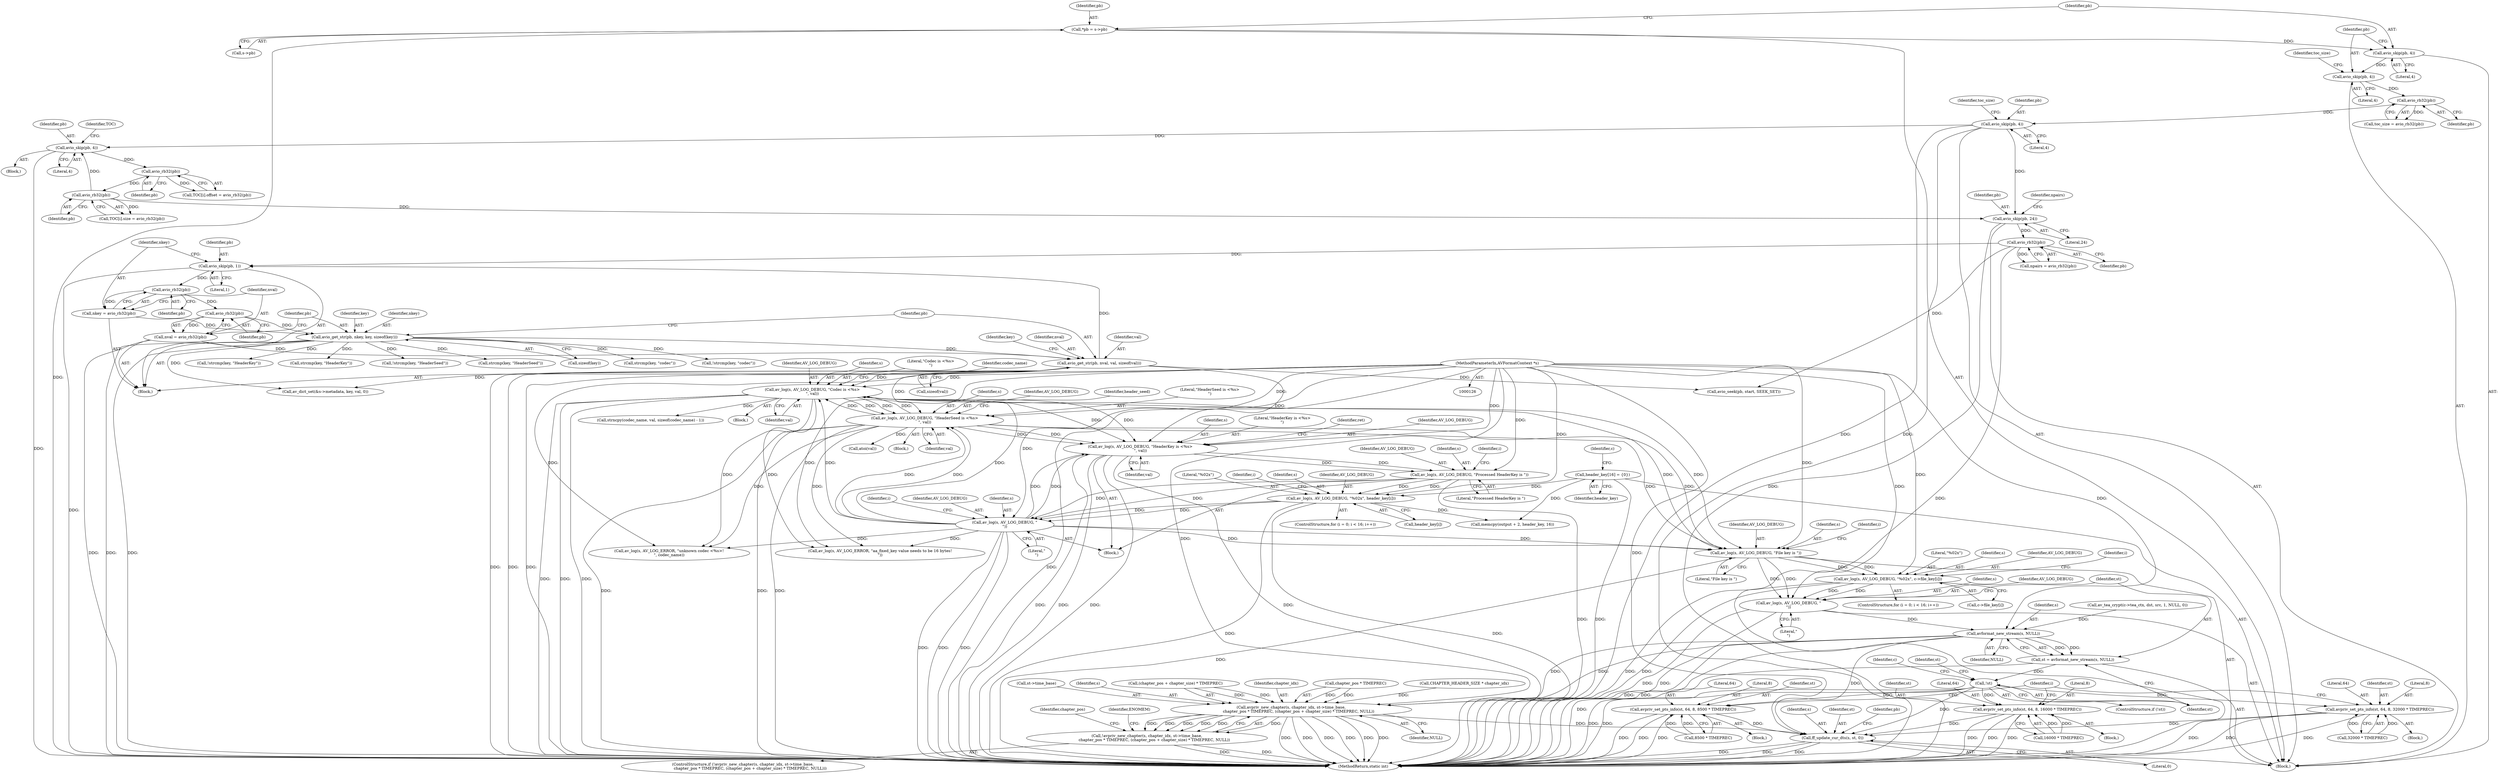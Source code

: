 digraph "0_FFmpeg_ed188f6dcdf0935c939ed813cf8745d50742014b@array" {
"1000549" [label="(Call,av_log(s, AV_LOG_DEBUG, \"%02x\", c->file_key[i]))"];
"1000536" [label="(Call,av_log(s, AV_LOG_DEBUG, \"File key is \"))"];
"1000294" [label="(Call,av_log(s, AV_LOG_DEBUG, \"Codec is <%s>\n\", val))"];
"1000313" [label="(Call,av_log(s, AV_LOG_DEBUG, \"HeaderSeed is <%s>\n\", val))"];
"1000380" [label="(Call,av_log(s, AV_LOG_DEBUG, \"\n\"))"];
"1000360" [label="(Call,av_log(s, AV_LOG_DEBUG, \"Processed HeaderKey is \"))"];
"1000329" [label="(Call,av_log(s, AV_LOG_DEBUG, \"HeaderKey is <%s>\n\", val))"];
"1000127" [label="(MethodParameterIn,AVFormatContext *s)"];
"1000282" [label="(Call,avio_get_str(pb, nval, val, sizeof(val)))"];
"1000276" [label="(Call,avio_get_str(pb, nkey, key, sizeof(key)))"];
"1000274" [label="(Call,avio_rb32(pb))"];
"1000270" [label="(Call,avio_rb32(pb))"];
"1000265" [label="(Call,avio_skip(pb, 1))"];
"1000237" [label="(Call,avio_rb32(pb))"];
"1000232" [label="(Call,avio_skip(pb, 24))"];
"1000194" [label="(Call,avio_skip(pb, 4))"];
"1000192" [label="(Call,avio_rb32(pb))"];
"1000187" [label="(Call,avio_skip(pb, 4))"];
"1000184" [label="(Call,avio_skip(pb, 4))"];
"1000177" [label="(Call,*pb = s->pb)"];
"1000230" [label="(Call,avio_rb32(pb))"];
"1000222" [label="(Call,avio_rb32(pb))"];
"1000213" [label="(Call,avio_skip(pb, 4))"];
"1000268" [label="(Call,nkey = avio_rb32(pb))"];
"1000272" [label="(Call,nval = avio_rb32(pb))"];
"1000373" [label="(Call,av_log(s, AV_LOG_DEBUG, \"%02x\", header_key[i]))"];
"1000168" [label="(Call,header_key[16] = {0})"];
"1000558" [label="(Call,av_log(s, AV_LOG_DEBUG, \"\n\"))"];
"1000564" [label="(Call,avformat_new_stream(s, NULL))"];
"1000562" [label="(Call,st = avformat_new_stream(s, NULL))"];
"1000568" [label="(Call,!st)"];
"1000611" [label="(Call,avpriv_set_pts_info(st, 64, 8, 32000 * TIMEPREC))"];
"1000857" [label="(Call,ff_update_cur_dts(s, st, 0))"];
"1000665" [label="(Call,avpriv_set_pts_info(st, 64, 8, 8500 * TIMEPREC))"];
"1000719" [label="(Call,avpriv_set_pts_info(st, 64, 8, 16000 * TIMEPREC))"];
"1000826" [label="(Call,avpriv_new_chapter(s, chapter_idx, st->time_base,\n            chapter_pos * TIMEPREC, (chapter_pos + chapter_size) * TIMEPREC, NULL))"];
"1000825" [label="(Call,!avpriv_new_chapter(s, chapter_idx, st->time_base,\n            chapter_pos * TIMEPREC, (chapter_pos + chapter_size) * TIMEPREC, NULL))"];
"1000277" [label="(Identifier,pb)"];
"1000212" [label="(Block,)"];
"1000825" [label="(Call,!avpriv_new_chapter(s, chapter_idx, st->time_base,\n            chapter_pos * TIMEPREC, (chapter_pos + chapter_size) * TIMEPREC, NULL))"];
"1000282" [label="(Call,avio_get_str(pb, nval, val, sizeof(val)))"];
"1000722" [label="(Literal,8)"];
"1000333" [label="(Identifier,val)"];
"1000858" [label="(Identifier,s)"];
"1000276" [label="(Call,avio_get_str(pb, nkey, key, sizeof(key)))"];
"1000835" [label="(Call,(chapter_pos + chapter_size) * TIMEPREC)"];
"1000559" [label="(Identifier,s)"];
"1000364" [label="(ControlStructure,for (i = 0; i < 16; i++))"];
"1000194" [label="(Call,avio_skip(pb, 4))"];
"1000325" [label="(Call,strcmp(key, \"HeaderKey\"))"];
"1000828" [label="(Identifier,chapter_idx)"];
"1000294" [label="(Call,av_log(s, AV_LOG_DEBUG, \"Codec is <%s>\n\", val))"];
"1000278" [label="(Identifier,nkey)"];
"1000419" [label="(Call,av_log(s, AV_LOG_ERROR, \"unknown codec <%s>!\n\", codec_name))"];
"1000723" [label="(Call,16000 * TIMEPREC)"];
"1000216" [label="(Call,TOC[i].offset = avio_rb32(pb))"];
"1000540" [label="(ControlStructure,for (i = 0; i < 16; i++))"];
"1000222" [label="(Call,avio_rb32(pb))"];
"1000236" [label="(Identifier,npairs)"];
"1000127" [label="(MethodParameterIn,AVFormatContext *s)"];
"1000832" [label="(Call,chapter_pos * TIMEPREC)"];
"1000190" [label="(Call,toc_size = avio_rb32(pb))"];
"1000362" [label="(Identifier,AV_LOG_DEBUG)"];
"1000308" [label="(Call,!strcmp(key, \"HeaderSeed\"))"];
"1000611" [label="(Call,avpriv_set_pts_info(st, 64, 8, 32000 * TIMEPREC))"];
"1000363" [label="(Literal,\"Processed HeaderKey is \")"];
"1000300" [label="(Identifier,codec_name)"];
"1000309" [label="(Call,strcmp(key, \"HeaderSeed\"))"];
"1000253" [label="(Identifier,i)"];
"1000193" [label="(Identifier,pb)"];
"1000188" [label="(Identifier,pb)"];
"1000457" [label="(Call,memcpy(output + 2, header_key, 16))"];
"1000382" [label="(Identifier,AV_LOG_DEBUG)"];
"1000234" [label="(Literal,24)"];
"1000381" [label="(Identifier,s)"];
"1000565" [label="(Identifier,s)"];
"1000678" [label="(Block,)"];
"1000195" [label="(Identifier,pb)"];
"1000613" [label="(Literal,64)"];
"1000489" [label="(Call,av_tea_crypt(c->tea_ctx, dst, src, 1, NULL, 0))"];
"1000285" [label="(Identifier,val)"];
"1000199" [label="(Identifier,toc_size)"];
"1000564" [label="(Call,avformat_new_stream(s, NULL))"];
"1000720" [label="(Identifier,st)"];
"1000177" [label="(Call,*pb = s->pb)"];
"1000373" [label="(Call,av_log(s, AV_LOG_DEBUG, \"%02x\", header_key[i]))"];
"1000562" [label="(Call,st = avformat_new_stream(s, NULL))"];
"1000238" [label="(Identifier,pb)"];
"1000568" [label="(Call,!st)"];
"1000563" [label="(Identifier,st)"];
"1000269" [label="(Identifier,nkey)"];
"1000232" [label="(Call,avio_skip(pb, 24))"];
"1000551" [label="(Identifier,AV_LOG_DEBUG)"];
"1000361" [label="(Identifier,s)"];
"1000184" [label="(Call,avio_skip(pb, 4))"];
"1000189" [label="(Literal,4)"];
"1000214" [label="(Identifier,pb)"];
"1000299" [label="(Call,strncpy(codec_name, val, sizeof(codec_name) - 1))"];
"1000275" [label="(Identifier,pb)"];
"1000233" [label="(Identifier,pb)"];
"1000172" [label="(Identifier,c)"];
"1000265" [label="(Call,avio_skip(pb, 1))"];
"1000266" [label="(Identifier,pb)"];
"1000271" [label="(Identifier,pb)"];
"1000191" [label="(Identifier,toc_size)"];
"1000328" [label="(Block,)"];
"1000280" [label="(Call,sizeof(key))"];
"1000231" [label="(Identifier,pb)"];
"1000196" [label="(Literal,4)"];
"1000375" [label="(Identifier,AV_LOG_DEBUG)"];
"1000314" [label="(Identifier,s)"];
"1000383" [label="(Literal,\"\n\")"];
"1000582" [label="(Identifier,st)"];
"1000624" [label="(Block,)"];
"1000558" [label="(Call,av_log(s, AV_LOG_DEBUG, \"\n\"))"];
"1000377" [label="(Call,header_key[i])"];
"1000548" [label="(Identifier,i)"];
"1000268" [label="(Call,nkey = avio_rb32(pb))"];
"1000376" [label="(Literal,\"%02x\")"];
"1000566" [label="(Identifier,NULL)"];
"1000380" [label="(Call,av_log(s, AV_LOG_DEBUG, \"\n\"))"];
"1000786" [label="(Identifier,chapter_pos)"];
"1000667" [label="(Literal,64)"];
"1000877" [label="(MethodReturn,static int)"];
"1000286" [label="(Call,sizeof(val))"];
"1000290" [label="(Call,strcmp(key, \"codec\"))"];
"1000816" [label="(Call,CHAPTER_HEADER_SIZE * chapter_idx)"];
"1000179" [label="(Call,s->pb)"];
"1000829" [label="(Call,st->time_base)"];
"1000291" [label="(Identifier,key)"];
"1000128" [label="(Block,)"];
"1000567" [label="(ControlStructure,if (!st))"];
"1000824" [label="(ControlStructure,if (!avpriv_new_chapter(s, chapter_idx, st->time_base,\n            chapter_pos * TIMEPREC, (chapter_pos + chapter_size) * TIMEPREC, NULL)))"];
"1000552" [label="(Literal,\"%02x\")"];
"1000330" [label="(Identifier,s)"];
"1000332" [label="(Literal,\"HeaderKey is <%s>\n\")"];
"1000561" [label="(Literal,\"\n\")"];
"1000223" [label="(Identifier,pb)"];
"1000320" [label="(Call,atoi(val))"];
"1000336" [label="(Identifier,ret)"];
"1000859" [label="(Identifier,st)"];
"1000843" [label="(Identifier,ENOMEM)"];
"1000840" [label="(Identifier,NULL)"];
"1000331" [label="(Identifier,AV_LOG_DEBUG)"];
"1000668" [label="(Literal,8)"];
"1000537" [label="(Identifier,s)"];
"1000289" [label="(Call,!strcmp(key, \"codec\"))"];
"1000215" [label="(Literal,4)"];
"1000219" [label="(Identifier,TOC)"];
"1000293" [label="(Block,)"];
"1000279" [label="(Identifier,key)"];
"1000360" [label="(Call,av_log(s, AV_LOG_DEBUG, \"Processed HeaderKey is \"))"];
"1000296" [label="(Identifier,AV_LOG_DEBUG)"];
"1000553" [label="(Call,c->file_key[i])"];
"1000536" [label="(Call,av_log(s, AV_LOG_DEBUG, \"File key is \"))"];
"1000549" [label="(Call,av_log(s, AV_LOG_DEBUG, \"%02x\", c->file_key[i]))"];
"1000615" [label="(Call,32000 * TIMEPREC)"];
"1000192" [label="(Call,avio_rb32(pb))"];
"1000401" [label="(Call,av_log(s, AV_LOG_ERROR, \"aa_fixed_key value needs to be 16 bytes!\n\"))"];
"1000669" [label="(Call,8500 * TIMEPREC)"];
"1000230" [label="(Call,avio_rb32(pb))"];
"1000295" [label="(Identifier,s)"];
"1000372" [label="(Identifier,i)"];
"1000862" [label="(Identifier,pb)"];
"1000312" [label="(Block,)"];
"1000329" [label="(Call,av_log(s, AV_LOG_DEBUG, \"HeaderKey is <%s>\n\", val))"];
"1000317" [label="(Identifier,val)"];
"1000185" [label="(Identifier,pb)"];
"1000298" [label="(Identifier,val)"];
"1000612" [label="(Identifier,st)"];
"1000274" [label="(Call,avio_rb32(pb))"];
"1000860" [label="(Literal,0)"];
"1000284" [label="(Identifier,nval)"];
"1000827" [label="(Identifier,s)"];
"1000267" [label="(Literal,1)"];
"1000591" [label="(Block,)"];
"1000178" [label="(Identifier,pb)"];
"1000761" [label="(Call,avio_seek(pb, start, SEEK_SET))"];
"1000283" [label="(Identifier,pb)"];
"1000273" [label="(Identifier,nval)"];
"1000169" [label="(Identifier,header_key)"];
"1000666" [label="(Identifier,st)"];
"1000560" [label="(Identifier,AV_LOG_DEBUG)"];
"1000270" [label="(Call,avio_rb32(pb))"];
"1000224" [label="(Call,TOC[i].size = avio_rb32(pb))"];
"1000542" [label="(Identifier,i)"];
"1000324" [label="(Call,!strcmp(key, \"HeaderKey\"))"];
"1000374" [label="(Identifier,s)"];
"1000235" [label="(Call,npairs = avio_rb32(pb))"];
"1000213" [label="(Call,avio_skip(pb, 4))"];
"1000826" [label="(Call,avpriv_new_chapter(s, chapter_idx, st->time_base,\n            chapter_pos * TIMEPREC, (chapter_pos + chapter_size) * TIMEPREC, NULL))"];
"1000187" [label="(Call,avio_skip(pb, 4))"];
"1000297" [label="(Literal,\"Codec is <%s>\n\")"];
"1000721" [label="(Literal,64)"];
"1000315" [label="(Identifier,AV_LOG_DEBUG)"];
"1000857" [label="(Call,ff_update_cur_dts(s, st, 0))"];
"1000254" [label="(Block,)"];
"1000614" [label="(Literal,8)"];
"1000237" [label="(Call,avio_rb32(pb))"];
"1000272" [label="(Call,nval = avio_rb32(pb))"];
"1000574" [label="(Identifier,c)"];
"1000319" [label="(Identifier,header_seed)"];
"1000313" [label="(Call,av_log(s, AV_LOG_DEBUG, \"HeaderSeed is <%s>\n\", val))"];
"1000569" [label="(Identifier,st)"];
"1000539" [label="(Literal,\"File key is \")"];
"1000538" [label="(Identifier,AV_LOG_DEBUG)"];
"1000366" [label="(Identifier,i)"];
"1000728" [label="(Identifier,i)"];
"1000316" [label="(Literal,\"HeaderSeed is <%s>\n\")"];
"1000550" [label="(Identifier,s)"];
"1000665" [label="(Call,avpriv_set_pts_info(st, 64, 8, 8500 * TIMEPREC))"];
"1000168" [label="(Call,header_key[16] = {0})"];
"1000386" [label="(Call,av_dict_set(&s->metadata, key, val, 0))"];
"1000719" [label="(Call,avpriv_set_pts_info(st, 64, 8, 16000 * TIMEPREC))"];
"1000186" [label="(Literal,4)"];
"1000549" -> "1000540"  [label="AST: "];
"1000549" -> "1000553"  [label="CFG: "];
"1000550" -> "1000549"  [label="AST: "];
"1000551" -> "1000549"  [label="AST: "];
"1000552" -> "1000549"  [label="AST: "];
"1000553" -> "1000549"  [label="AST: "];
"1000548" -> "1000549"  [label="CFG: "];
"1000549" -> "1000877"  [label="DDG: "];
"1000549" -> "1000877"  [label="DDG: "];
"1000536" -> "1000549"  [label="DDG: "];
"1000536" -> "1000549"  [label="DDG: "];
"1000127" -> "1000549"  [label="DDG: "];
"1000549" -> "1000558"  [label="DDG: "];
"1000549" -> "1000558"  [label="DDG: "];
"1000536" -> "1000128"  [label="AST: "];
"1000536" -> "1000539"  [label="CFG: "];
"1000537" -> "1000536"  [label="AST: "];
"1000538" -> "1000536"  [label="AST: "];
"1000539" -> "1000536"  [label="AST: "];
"1000542" -> "1000536"  [label="CFG: "];
"1000536" -> "1000877"  [label="DDG: "];
"1000294" -> "1000536"  [label="DDG: "];
"1000294" -> "1000536"  [label="DDG: "];
"1000313" -> "1000536"  [label="DDG: "];
"1000313" -> "1000536"  [label="DDG: "];
"1000380" -> "1000536"  [label="DDG: "];
"1000380" -> "1000536"  [label="DDG: "];
"1000127" -> "1000536"  [label="DDG: "];
"1000536" -> "1000558"  [label="DDG: "];
"1000536" -> "1000558"  [label="DDG: "];
"1000294" -> "1000293"  [label="AST: "];
"1000294" -> "1000298"  [label="CFG: "];
"1000295" -> "1000294"  [label="AST: "];
"1000296" -> "1000294"  [label="AST: "];
"1000297" -> "1000294"  [label="AST: "];
"1000298" -> "1000294"  [label="AST: "];
"1000300" -> "1000294"  [label="CFG: "];
"1000294" -> "1000877"  [label="DDG: "];
"1000294" -> "1000877"  [label="DDG: "];
"1000294" -> "1000877"  [label="DDG: "];
"1000313" -> "1000294"  [label="DDG: "];
"1000313" -> "1000294"  [label="DDG: "];
"1000380" -> "1000294"  [label="DDG: "];
"1000380" -> "1000294"  [label="DDG: "];
"1000127" -> "1000294"  [label="DDG: "];
"1000282" -> "1000294"  [label="DDG: "];
"1000294" -> "1000299"  [label="DDG: "];
"1000294" -> "1000313"  [label="DDG: "];
"1000294" -> "1000313"  [label="DDG: "];
"1000294" -> "1000329"  [label="DDG: "];
"1000294" -> "1000329"  [label="DDG: "];
"1000294" -> "1000401"  [label="DDG: "];
"1000294" -> "1000419"  [label="DDG: "];
"1000313" -> "1000312"  [label="AST: "];
"1000313" -> "1000317"  [label="CFG: "];
"1000314" -> "1000313"  [label="AST: "];
"1000315" -> "1000313"  [label="AST: "];
"1000316" -> "1000313"  [label="AST: "];
"1000317" -> "1000313"  [label="AST: "];
"1000319" -> "1000313"  [label="CFG: "];
"1000313" -> "1000877"  [label="DDG: "];
"1000313" -> "1000877"  [label="DDG: "];
"1000313" -> "1000877"  [label="DDG: "];
"1000380" -> "1000313"  [label="DDG: "];
"1000380" -> "1000313"  [label="DDG: "];
"1000127" -> "1000313"  [label="DDG: "];
"1000282" -> "1000313"  [label="DDG: "];
"1000313" -> "1000320"  [label="DDG: "];
"1000313" -> "1000329"  [label="DDG: "];
"1000313" -> "1000329"  [label="DDG: "];
"1000313" -> "1000401"  [label="DDG: "];
"1000313" -> "1000419"  [label="DDG: "];
"1000380" -> "1000328"  [label="AST: "];
"1000380" -> "1000383"  [label="CFG: "];
"1000381" -> "1000380"  [label="AST: "];
"1000382" -> "1000380"  [label="AST: "];
"1000383" -> "1000380"  [label="AST: "];
"1000253" -> "1000380"  [label="CFG: "];
"1000380" -> "1000877"  [label="DDG: "];
"1000380" -> "1000877"  [label="DDG: "];
"1000380" -> "1000877"  [label="DDG: "];
"1000380" -> "1000329"  [label="DDG: "];
"1000380" -> "1000329"  [label="DDG: "];
"1000360" -> "1000380"  [label="DDG: "];
"1000360" -> "1000380"  [label="DDG: "];
"1000373" -> "1000380"  [label="DDG: "];
"1000373" -> "1000380"  [label="DDG: "];
"1000127" -> "1000380"  [label="DDG: "];
"1000380" -> "1000401"  [label="DDG: "];
"1000380" -> "1000419"  [label="DDG: "];
"1000360" -> "1000328"  [label="AST: "];
"1000360" -> "1000363"  [label="CFG: "];
"1000361" -> "1000360"  [label="AST: "];
"1000362" -> "1000360"  [label="AST: "];
"1000363" -> "1000360"  [label="AST: "];
"1000366" -> "1000360"  [label="CFG: "];
"1000360" -> "1000877"  [label="DDG: "];
"1000329" -> "1000360"  [label="DDG: "];
"1000329" -> "1000360"  [label="DDG: "];
"1000127" -> "1000360"  [label="DDG: "];
"1000360" -> "1000373"  [label="DDG: "];
"1000360" -> "1000373"  [label="DDG: "];
"1000329" -> "1000328"  [label="AST: "];
"1000329" -> "1000333"  [label="CFG: "];
"1000330" -> "1000329"  [label="AST: "];
"1000331" -> "1000329"  [label="AST: "];
"1000332" -> "1000329"  [label="AST: "];
"1000333" -> "1000329"  [label="AST: "];
"1000336" -> "1000329"  [label="CFG: "];
"1000329" -> "1000877"  [label="DDG: "];
"1000329" -> "1000877"  [label="DDG: "];
"1000329" -> "1000877"  [label="DDG: "];
"1000329" -> "1000877"  [label="DDG: "];
"1000127" -> "1000329"  [label="DDG: "];
"1000282" -> "1000329"  [label="DDG: "];
"1000127" -> "1000126"  [label="AST: "];
"1000127" -> "1000877"  [label="DDG: "];
"1000127" -> "1000373"  [label="DDG: "];
"1000127" -> "1000401"  [label="DDG: "];
"1000127" -> "1000419"  [label="DDG: "];
"1000127" -> "1000558"  [label="DDG: "];
"1000127" -> "1000564"  [label="DDG: "];
"1000127" -> "1000826"  [label="DDG: "];
"1000127" -> "1000857"  [label="DDG: "];
"1000282" -> "1000254"  [label="AST: "];
"1000282" -> "1000286"  [label="CFG: "];
"1000283" -> "1000282"  [label="AST: "];
"1000284" -> "1000282"  [label="AST: "];
"1000285" -> "1000282"  [label="AST: "];
"1000286" -> "1000282"  [label="AST: "];
"1000291" -> "1000282"  [label="CFG: "];
"1000282" -> "1000877"  [label="DDG: "];
"1000282" -> "1000877"  [label="DDG: "];
"1000282" -> "1000877"  [label="DDG: "];
"1000282" -> "1000265"  [label="DDG: "];
"1000276" -> "1000282"  [label="DDG: "];
"1000272" -> "1000282"  [label="DDG: "];
"1000282" -> "1000386"  [label="DDG: "];
"1000282" -> "1000761"  [label="DDG: "];
"1000276" -> "1000254"  [label="AST: "];
"1000276" -> "1000280"  [label="CFG: "];
"1000277" -> "1000276"  [label="AST: "];
"1000278" -> "1000276"  [label="AST: "];
"1000279" -> "1000276"  [label="AST: "];
"1000280" -> "1000276"  [label="AST: "];
"1000283" -> "1000276"  [label="CFG: "];
"1000276" -> "1000877"  [label="DDG: "];
"1000276" -> "1000877"  [label="DDG: "];
"1000274" -> "1000276"  [label="DDG: "];
"1000268" -> "1000276"  [label="DDG: "];
"1000276" -> "1000289"  [label="DDG: "];
"1000276" -> "1000290"  [label="DDG: "];
"1000276" -> "1000308"  [label="DDG: "];
"1000276" -> "1000309"  [label="DDG: "];
"1000276" -> "1000324"  [label="DDG: "];
"1000276" -> "1000325"  [label="DDG: "];
"1000276" -> "1000386"  [label="DDG: "];
"1000274" -> "1000272"  [label="AST: "];
"1000274" -> "1000275"  [label="CFG: "];
"1000275" -> "1000274"  [label="AST: "];
"1000272" -> "1000274"  [label="CFG: "];
"1000274" -> "1000272"  [label="DDG: "];
"1000270" -> "1000274"  [label="DDG: "];
"1000270" -> "1000268"  [label="AST: "];
"1000270" -> "1000271"  [label="CFG: "];
"1000271" -> "1000270"  [label="AST: "];
"1000268" -> "1000270"  [label="CFG: "];
"1000270" -> "1000268"  [label="DDG: "];
"1000265" -> "1000270"  [label="DDG: "];
"1000265" -> "1000254"  [label="AST: "];
"1000265" -> "1000267"  [label="CFG: "];
"1000266" -> "1000265"  [label="AST: "];
"1000267" -> "1000265"  [label="AST: "];
"1000269" -> "1000265"  [label="CFG: "];
"1000265" -> "1000877"  [label="DDG: "];
"1000237" -> "1000265"  [label="DDG: "];
"1000237" -> "1000235"  [label="AST: "];
"1000237" -> "1000238"  [label="CFG: "];
"1000238" -> "1000237"  [label="AST: "];
"1000235" -> "1000237"  [label="CFG: "];
"1000237" -> "1000877"  [label="DDG: "];
"1000237" -> "1000235"  [label="DDG: "];
"1000232" -> "1000237"  [label="DDG: "];
"1000237" -> "1000761"  [label="DDG: "];
"1000232" -> "1000128"  [label="AST: "];
"1000232" -> "1000234"  [label="CFG: "];
"1000233" -> "1000232"  [label="AST: "];
"1000234" -> "1000232"  [label="AST: "];
"1000236" -> "1000232"  [label="CFG: "];
"1000232" -> "1000877"  [label="DDG: "];
"1000194" -> "1000232"  [label="DDG: "];
"1000230" -> "1000232"  [label="DDG: "];
"1000194" -> "1000128"  [label="AST: "];
"1000194" -> "1000196"  [label="CFG: "];
"1000195" -> "1000194"  [label="AST: "];
"1000196" -> "1000194"  [label="AST: "];
"1000199" -> "1000194"  [label="CFG: "];
"1000194" -> "1000877"  [label="DDG: "];
"1000194" -> "1000877"  [label="DDG: "];
"1000192" -> "1000194"  [label="DDG: "];
"1000194" -> "1000213"  [label="DDG: "];
"1000192" -> "1000190"  [label="AST: "];
"1000192" -> "1000193"  [label="CFG: "];
"1000193" -> "1000192"  [label="AST: "];
"1000190" -> "1000192"  [label="CFG: "];
"1000192" -> "1000190"  [label="DDG: "];
"1000187" -> "1000192"  [label="DDG: "];
"1000187" -> "1000128"  [label="AST: "];
"1000187" -> "1000189"  [label="CFG: "];
"1000188" -> "1000187"  [label="AST: "];
"1000189" -> "1000187"  [label="AST: "];
"1000191" -> "1000187"  [label="CFG: "];
"1000184" -> "1000187"  [label="DDG: "];
"1000184" -> "1000128"  [label="AST: "];
"1000184" -> "1000186"  [label="CFG: "];
"1000185" -> "1000184"  [label="AST: "];
"1000186" -> "1000184"  [label="AST: "];
"1000188" -> "1000184"  [label="CFG: "];
"1000177" -> "1000184"  [label="DDG: "];
"1000177" -> "1000128"  [label="AST: "];
"1000177" -> "1000179"  [label="CFG: "];
"1000178" -> "1000177"  [label="AST: "];
"1000179" -> "1000177"  [label="AST: "];
"1000185" -> "1000177"  [label="CFG: "];
"1000177" -> "1000877"  [label="DDG: "];
"1000230" -> "1000224"  [label="AST: "];
"1000230" -> "1000231"  [label="CFG: "];
"1000231" -> "1000230"  [label="AST: "];
"1000224" -> "1000230"  [label="CFG: "];
"1000230" -> "1000213"  [label="DDG: "];
"1000230" -> "1000224"  [label="DDG: "];
"1000222" -> "1000230"  [label="DDG: "];
"1000222" -> "1000216"  [label="AST: "];
"1000222" -> "1000223"  [label="CFG: "];
"1000223" -> "1000222"  [label="AST: "];
"1000216" -> "1000222"  [label="CFG: "];
"1000222" -> "1000216"  [label="DDG: "];
"1000213" -> "1000222"  [label="DDG: "];
"1000213" -> "1000212"  [label="AST: "];
"1000213" -> "1000215"  [label="CFG: "];
"1000214" -> "1000213"  [label="AST: "];
"1000215" -> "1000213"  [label="AST: "];
"1000219" -> "1000213"  [label="CFG: "];
"1000213" -> "1000877"  [label="DDG: "];
"1000268" -> "1000254"  [label="AST: "];
"1000269" -> "1000268"  [label="AST: "];
"1000273" -> "1000268"  [label="CFG: "];
"1000272" -> "1000254"  [label="AST: "];
"1000273" -> "1000272"  [label="AST: "];
"1000277" -> "1000272"  [label="CFG: "];
"1000272" -> "1000877"  [label="DDG: "];
"1000373" -> "1000364"  [label="AST: "];
"1000373" -> "1000377"  [label="CFG: "];
"1000374" -> "1000373"  [label="AST: "];
"1000375" -> "1000373"  [label="AST: "];
"1000376" -> "1000373"  [label="AST: "];
"1000377" -> "1000373"  [label="AST: "];
"1000372" -> "1000373"  [label="CFG: "];
"1000373" -> "1000877"  [label="DDG: "];
"1000373" -> "1000877"  [label="DDG: "];
"1000168" -> "1000373"  [label="DDG: "];
"1000373" -> "1000457"  [label="DDG: "];
"1000168" -> "1000128"  [label="AST: "];
"1000168" -> "1000169"  [label="CFG: "];
"1000169" -> "1000168"  [label="AST: "];
"1000172" -> "1000168"  [label="CFG: "];
"1000168" -> "1000877"  [label="DDG: "];
"1000168" -> "1000457"  [label="DDG: "];
"1000558" -> "1000128"  [label="AST: "];
"1000558" -> "1000561"  [label="CFG: "];
"1000559" -> "1000558"  [label="AST: "];
"1000560" -> "1000558"  [label="AST: "];
"1000561" -> "1000558"  [label="AST: "];
"1000563" -> "1000558"  [label="CFG: "];
"1000558" -> "1000877"  [label="DDG: "];
"1000558" -> "1000877"  [label="DDG: "];
"1000558" -> "1000564"  [label="DDG: "];
"1000564" -> "1000562"  [label="AST: "];
"1000564" -> "1000566"  [label="CFG: "];
"1000565" -> "1000564"  [label="AST: "];
"1000566" -> "1000564"  [label="AST: "];
"1000562" -> "1000564"  [label="CFG: "];
"1000564" -> "1000877"  [label="DDG: "];
"1000564" -> "1000877"  [label="DDG: "];
"1000564" -> "1000562"  [label="DDG: "];
"1000564" -> "1000562"  [label="DDG: "];
"1000489" -> "1000564"  [label="DDG: "];
"1000564" -> "1000826"  [label="DDG: "];
"1000564" -> "1000826"  [label="DDG: "];
"1000564" -> "1000857"  [label="DDG: "];
"1000562" -> "1000128"  [label="AST: "];
"1000563" -> "1000562"  [label="AST: "];
"1000569" -> "1000562"  [label="CFG: "];
"1000562" -> "1000877"  [label="DDG: "];
"1000562" -> "1000568"  [label="DDG: "];
"1000568" -> "1000567"  [label="AST: "];
"1000568" -> "1000569"  [label="CFG: "];
"1000569" -> "1000568"  [label="AST: "];
"1000574" -> "1000568"  [label="CFG: "];
"1000582" -> "1000568"  [label="CFG: "];
"1000568" -> "1000877"  [label="DDG: "];
"1000568" -> "1000877"  [label="DDG: "];
"1000568" -> "1000611"  [label="DDG: "];
"1000568" -> "1000665"  [label="DDG: "];
"1000568" -> "1000719"  [label="DDG: "];
"1000568" -> "1000857"  [label="DDG: "];
"1000611" -> "1000591"  [label="AST: "];
"1000611" -> "1000615"  [label="CFG: "];
"1000612" -> "1000611"  [label="AST: "];
"1000613" -> "1000611"  [label="AST: "];
"1000614" -> "1000611"  [label="AST: "];
"1000615" -> "1000611"  [label="AST: "];
"1000728" -> "1000611"  [label="CFG: "];
"1000611" -> "1000877"  [label="DDG: "];
"1000611" -> "1000877"  [label="DDG: "];
"1000611" -> "1000877"  [label="DDG: "];
"1000615" -> "1000611"  [label="DDG: "];
"1000615" -> "1000611"  [label="DDG: "];
"1000611" -> "1000857"  [label="DDG: "];
"1000857" -> "1000128"  [label="AST: "];
"1000857" -> "1000860"  [label="CFG: "];
"1000858" -> "1000857"  [label="AST: "];
"1000859" -> "1000857"  [label="AST: "];
"1000860" -> "1000857"  [label="AST: "];
"1000862" -> "1000857"  [label="CFG: "];
"1000857" -> "1000877"  [label="DDG: "];
"1000857" -> "1000877"  [label="DDG: "];
"1000857" -> "1000877"  [label="DDG: "];
"1000826" -> "1000857"  [label="DDG: "];
"1000719" -> "1000857"  [label="DDG: "];
"1000665" -> "1000857"  [label="DDG: "];
"1000665" -> "1000624"  [label="AST: "];
"1000665" -> "1000669"  [label="CFG: "];
"1000666" -> "1000665"  [label="AST: "];
"1000667" -> "1000665"  [label="AST: "];
"1000668" -> "1000665"  [label="AST: "];
"1000669" -> "1000665"  [label="AST: "];
"1000728" -> "1000665"  [label="CFG: "];
"1000665" -> "1000877"  [label="DDG: "];
"1000665" -> "1000877"  [label="DDG: "];
"1000665" -> "1000877"  [label="DDG: "];
"1000669" -> "1000665"  [label="DDG: "];
"1000669" -> "1000665"  [label="DDG: "];
"1000719" -> "1000678"  [label="AST: "];
"1000719" -> "1000723"  [label="CFG: "];
"1000720" -> "1000719"  [label="AST: "];
"1000721" -> "1000719"  [label="AST: "];
"1000722" -> "1000719"  [label="AST: "];
"1000723" -> "1000719"  [label="AST: "];
"1000728" -> "1000719"  [label="CFG: "];
"1000719" -> "1000877"  [label="DDG: "];
"1000719" -> "1000877"  [label="DDG: "];
"1000719" -> "1000877"  [label="DDG: "];
"1000723" -> "1000719"  [label="DDG: "];
"1000723" -> "1000719"  [label="DDG: "];
"1000826" -> "1000825"  [label="AST: "];
"1000826" -> "1000840"  [label="CFG: "];
"1000827" -> "1000826"  [label="AST: "];
"1000828" -> "1000826"  [label="AST: "];
"1000829" -> "1000826"  [label="AST: "];
"1000832" -> "1000826"  [label="AST: "];
"1000835" -> "1000826"  [label="AST: "];
"1000840" -> "1000826"  [label="AST: "];
"1000825" -> "1000826"  [label="CFG: "];
"1000826" -> "1000877"  [label="DDG: "];
"1000826" -> "1000877"  [label="DDG: "];
"1000826" -> "1000877"  [label="DDG: "];
"1000826" -> "1000877"  [label="DDG: "];
"1000826" -> "1000877"  [label="DDG: "];
"1000826" -> "1000877"  [label="DDG: "];
"1000826" -> "1000825"  [label="DDG: "];
"1000826" -> "1000825"  [label="DDG: "];
"1000826" -> "1000825"  [label="DDG: "];
"1000826" -> "1000825"  [label="DDG: "];
"1000826" -> "1000825"  [label="DDG: "];
"1000826" -> "1000825"  [label="DDG: "];
"1000816" -> "1000826"  [label="DDG: "];
"1000832" -> "1000826"  [label="DDG: "];
"1000832" -> "1000826"  [label="DDG: "];
"1000835" -> "1000826"  [label="DDG: "];
"1000835" -> "1000826"  [label="DDG: "];
"1000825" -> "1000824"  [label="AST: "];
"1000786" -> "1000825"  [label="CFG: "];
"1000843" -> "1000825"  [label="CFG: "];
"1000825" -> "1000877"  [label="DDG: "];
"1000825" -> "1000877"  [label="DDG: "];
}

